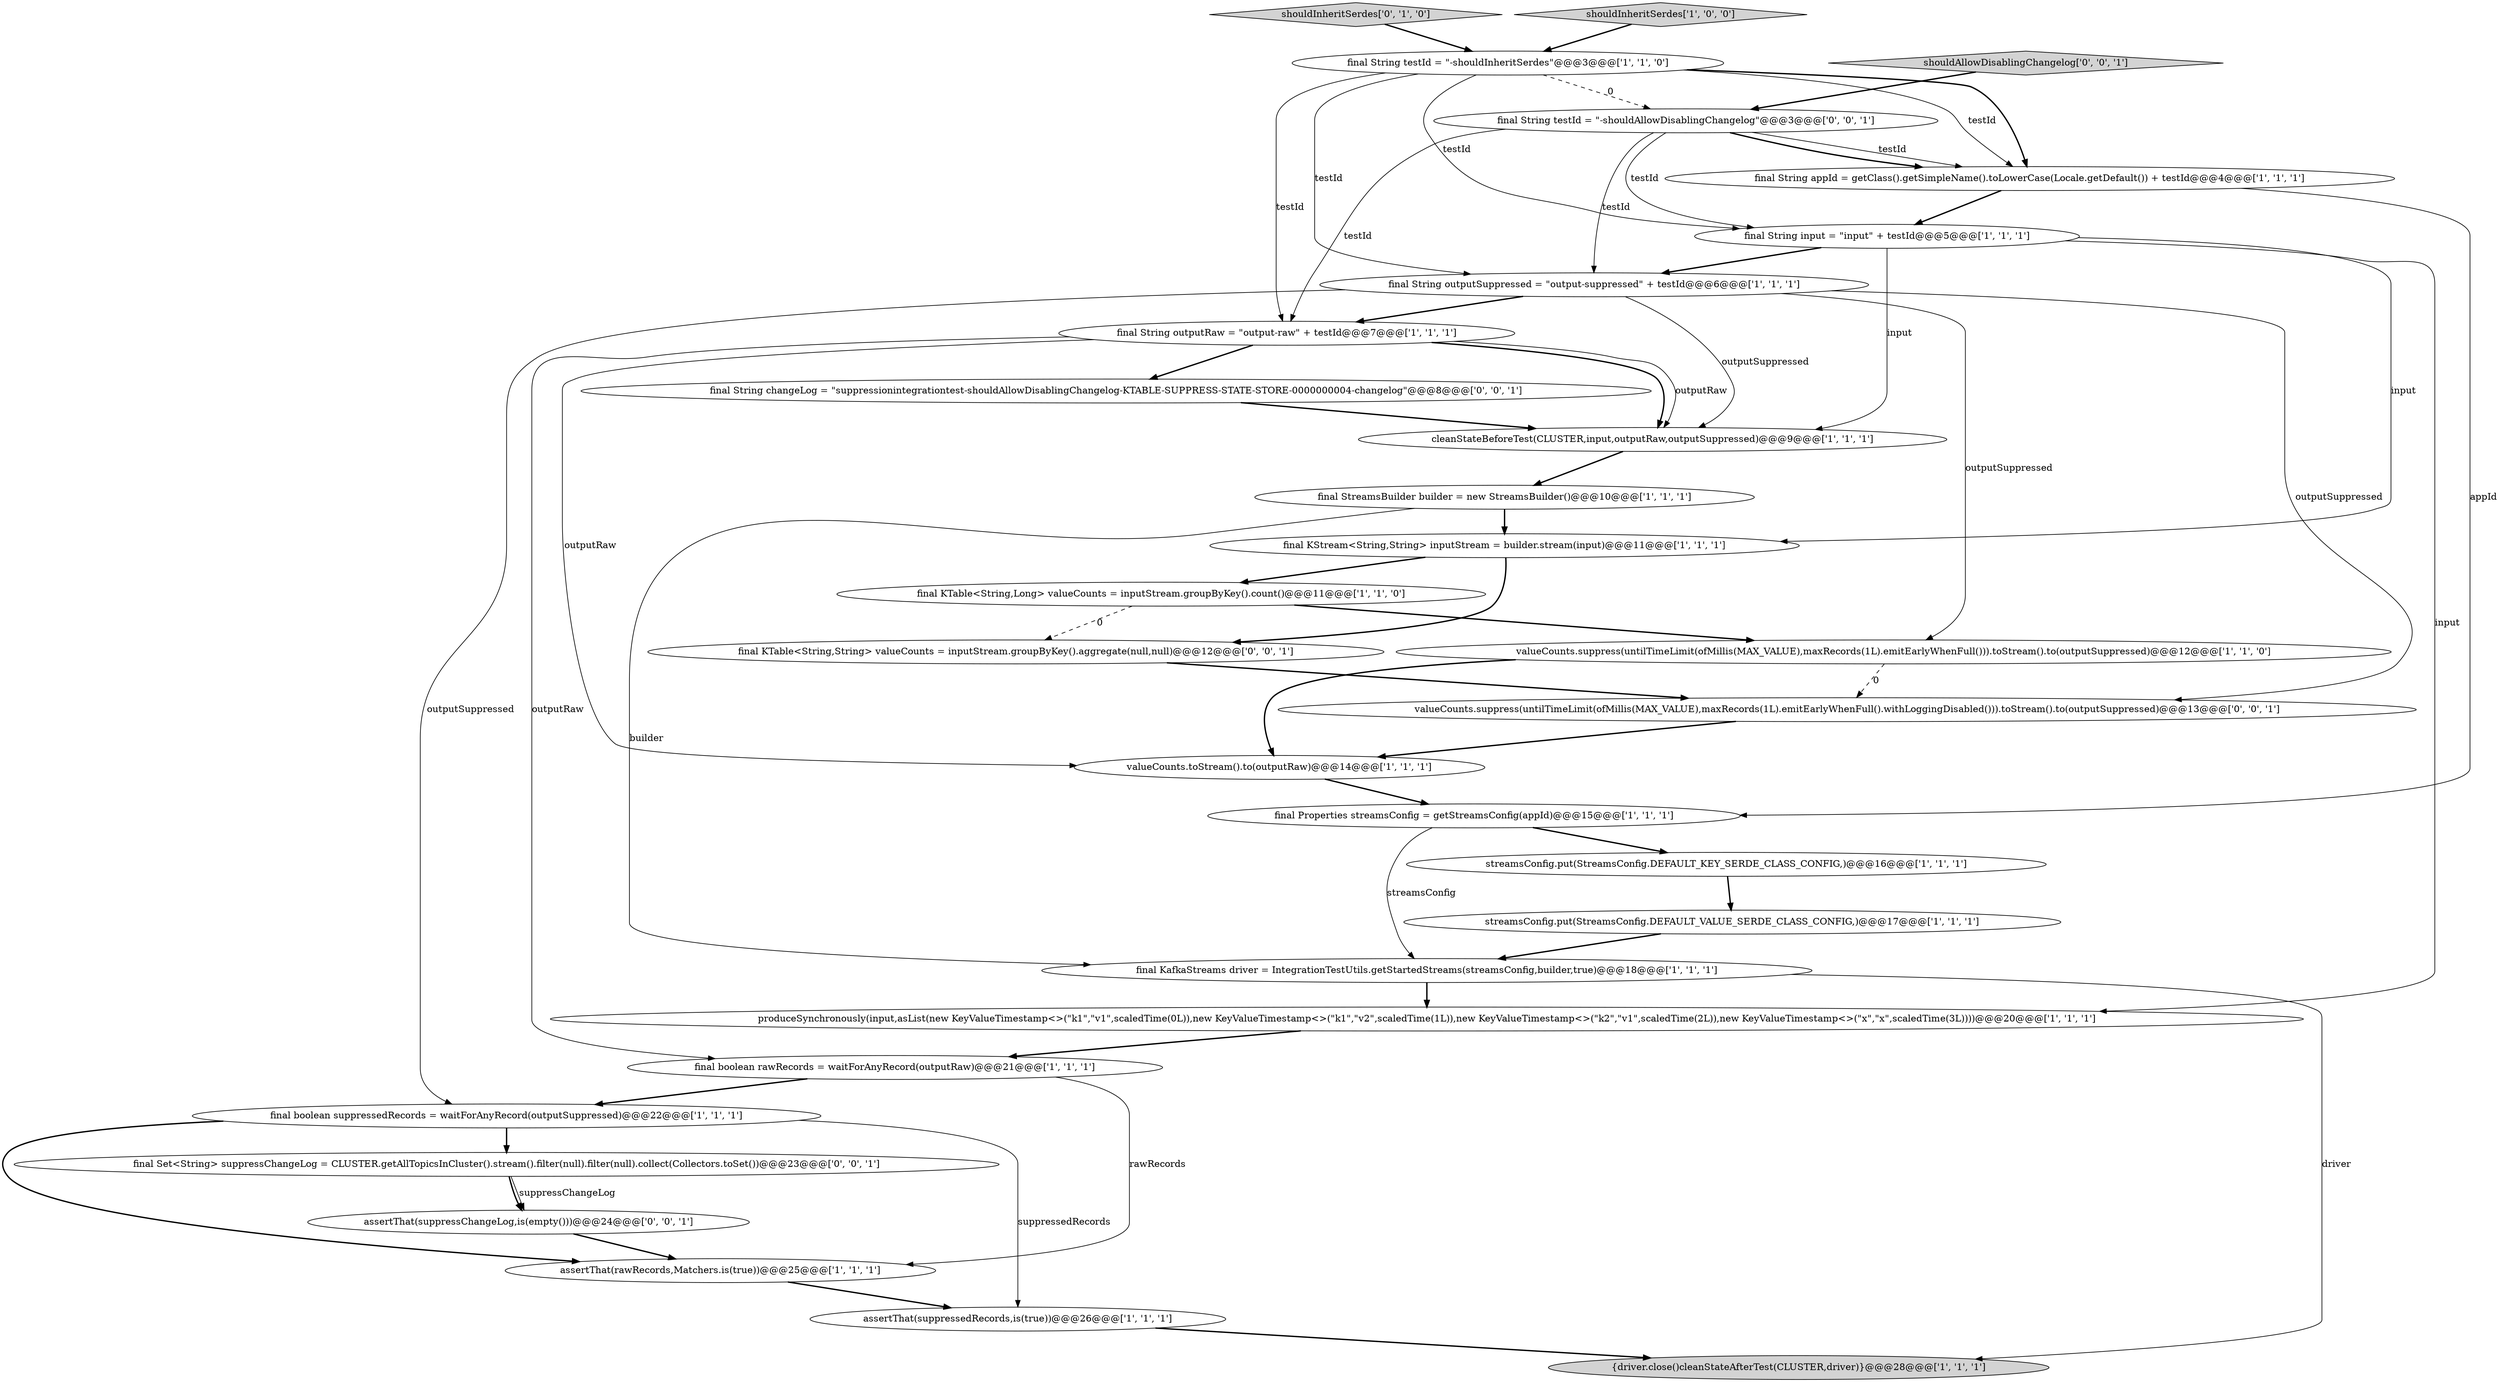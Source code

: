 digraph {
13 [style = filled, label = "produceSynchronously(input,asList(new KeyValueTimestamp<>(\"k1\",\"v1\",scaledTime(0L)),new KeyValueTimestamp<>(\"k1\",\"v2\",scaledTime(1L)),new KeyValueTimestamp<>(\"k2\",\"v1\",scaledTime(2L)),new KeyValueTimestamp<>(\"x\",\"x\",scaledTime(3L))))@@@20@@@['1', '1', '1']", fillcolor = white, shape = ellipse image = "AAA0AAABBB1BBB"];
18 [style = filled, label = "final Properties streamsConfig = getStreamsConfig(appId)@@@15@@@['1', '1', '1']", fillcolor = white, shape = ellipse image = "AAA0AAABBB1BBB"];
23 [style = filled, label = "final Set<String> suppressChangeLog = CLUSTER.getAllTopicsInCluster().stream().filter(null).filter(null).collect(Collectors.toSet())@@@23@@@['0', '0', '1']", fillcolor = white, shape = ellipse image = "AAA0AAABBB3BBB"];
20 [style = filled, label = "final KStream<String,String> inputStream = builder.stream(input)@@@11@@@['1', '1', '1']", fillcolor = white, shape = ellipse image = "AAA0AAABBB1BBB"];
15 [style = filled, label = "final StreamsBuilder builder = new StreamsBuilder()@@@10@@@['1', '1', '1']", fillcolor = white, shape = ellipse image = "AAA0AAABBB1BBB"];
0 [style = filled, label = "final KafkaStreams driver = IntegrationTestUtils.getStartedStreams(streamsConfig,builder,true)@@@18@@@['1', '1', '1']", fillcolor = white, shape = ellipse image = "AAA0AAABBB1BBB"];
8 [style = filled, label = "final KTable<String,Long> valueCounts = inputStream.groupByKey().count()@@@11@@@['1', '1', '0']", fillcolor = white, shape = ellipse image = "AAA0AAABBB1BBB"];
17 [style = filled, label = "final String outputRaw = \"output-raw\" + testId@@@7@@@['1', '1', '1']", fillcolor = white, shape = ellipse image = "AAA0AAABBB1BBB"];
22 [style = filled, label = "shouldInheritSerdes['0', '1', '0']", fillcolor = lightgray, shape = diamond image = "AAA0AAABBB2BBB"];
19 [style = filled, label = "shouldInheritSerdes['1', '0', '0']", fillcolor = lightgray, shape = diamond image = "AAA0AAABBB1BBB"];
6 [style = filled, label = "{driver.close()cleanStateAfterTest(CLUSTER,driver)}@@@28@@@['1', '1', '1']", fillcolor = lightgray, shape = ellipse image = "AAA0AAABBB1BBB"];
26 [style = filled, label = "valueCounts.suppress(untilTimeLimit(ofMillis(MAX_VALUE),maxRecords(1L).emitEarlyWhenFull().withLoggingDisabled())).toStream().to(outputSuppressed)@@@13@@@['0', '0', '1']", fillcolor = white, shape = ellipse image = "AAA0AAABBB3BBB"];
11 [style = filled, label = "streamsConfig.put(StreamsConfig.DEFAULT_VALUE_SERDE_CLASS_CONFIG,)@@@17@@@['1', '1', '1']", fillcolor = white, shape = ellipse image = "AAA0AAABBB1BBB"];
14 [style = filled, label = "final String appId = getClass().getSimpleName().toLowerCase(Locale.getDefault()) + testId@@@4@@@['1', '1', '1']", fillcolor = white, shape = ellipse image = "AAA0AAABBB1BBB"];
4 [style = filled, label = "final String testId = \"-shouldInheritSerdes\"@@@3@@@['1', '1', '0']", fillcolor = white, shape = ellipse image = "AAA0AAABBB1BBB"];
2 [style = filled, label = "assertThat(rawRecords,Matchers.is(true))@@@25@@@['1', '1', '1']", fillcolor = white, shape = ellipse image = "AAA0AAABBB1BBB"];
12 [style = filled, label = "cleanStateBeforeTest(CLUSTER,input,outputRaw,outputSuppressed)@@@9@@@['1', '1', '1']", fillcolor = white, shape = ellipse image = "AAA0AAABBB1BBB"];
3 [style = filled, label = "final boolean suppressedRecords = waitForAnyRecord(outputSuppressed)@@@22@@@['1', '1', '1']", fillcolor = white, shape = ellipse image = "AAA0AAABBB1BBB"];
10 [style = filled, label = "valueCounts.suppress(untilTimeLimit(ofMillis(MAX_VALUE),maxRecords(1L).emitEarlyWhenFull())).toStream().to(outputSuppressed)@@@12@@@['1', '1', '0']", fillcolor = white, shape = ellipse image = "AAA0AAABBB1BBB"];
29 [style = filled, label = "final String changeLog = \"suppressionintegrationtest-shouldAllowDisablingChangelog-KTABLE-SUPPRESS-STATE-STORE-0000000004-changelog\"@@@8@@@['0', '0', '1']", fillcolor = white, shape = ellipse image = "AAA0AAABBB3BBB"];
24 [style = filled, label = "final String testId = \"-shouldAllowDisablingChangelog\"@@@3@@@['0', '0', '1']", fillcolor = white, shape = ellipse image = "AAA0AAABBB3BBB"];
27 [style = filled, label = "assertThat(suppressChangeLog,is(empty()))@@@24@@@['0', '0', '1']", fillcolor = white, shape = ellipse image = "AAA0AAABBB3BBB"];
28 [style = filled, label = "shouldAllowDisablingChangelog['0', '0', '1']", fillcolor = lightgray, shape = diamond image = "AAA0AAABBB3BBB"];
1 [style = filled, label = "valueCounts.toStream().to(outputRaw)@@@14@@@['1', '1', '1']", fillcolor = white, shape = ellipse image = "AAA0AAABBB1BBB"];
16 [style = filled, label = "final boolean rawRecords = waitForAnyRecord(outputRaw)@@@21@@@['1', '1', '1']", fillcolor = white, shape = ellipse image = "AAA0AAABBB1BBB"];
21 [style = filled, label = "assertThat(suppressedRecords,is(true))@@@26@@@['1', '1', '1']", fillcolor = white, shape = ellipse image = "AAA0AAABBB1BBB"];
25 [style = filled, label = "final KTable<String,String> valueCounts = inputStream.groupByKey().aggregate(null,null)@@@12@@@['0', '0', '1']", fillcolor = white, shape = ellipse image = "AAA0AAABBB3BBB"];
7 [style = filled, label = "final String input = \"input\" + testId@@@5@@@['1', '1', '1']", fillcolor = white, shape = ellipse image = "AAA0AAABBB1BBB"];
5 [style = filled, label = "streamsConfig.put(StreamsConfig.DEFAULT_KEY_SERDE_CLASS_CONFIG,)@@@16@@@['1', '1', '1']", fillcolor = white, shape = ellipse image = "AAA0AAABBB1BBB"];
9 [style = filled, label = "final String outputSuppressed = \"output-suppressed\" + testId@@@6@@@['1', '1', '1']", fillcolor = white, shape = ellipse image = "AAA0AAABBB1BBB"];
16->3 [style = bold, label=""];
14->18 [style = solid, label="appId"];
8->10 [style = bold, label=""];
24->14 [style = solid, label="testId"];
4->14 [style = bold, label=""];
0->13 [style = bold, label=""];
23->27 [style = bold, label=""];
21->6 [style = bold, label=""];
26->1 [style = bold, label=""];
7->20 [style = solid, label="input"];
12->15 [style = bold, label=""];
9->17 [style = bold, label=""];
16->2 [style = solid, label="rawRecords"];
1->18 [style = bold, label=""];
9->26 [style = solid, label="outputSuppressed"];
17->16 [style = solid, label="outputRaw"];
0->6 [style = solid, label="driver"];
24->17 [style = solid, label="testId"];
20->25 [style = bold, label=""];
23->27 [style = solid, label="suppressChangeLog"];
4->7 [style = solid, label="testId"];
13->16 [style = bold, label=""];
9->10 [style = solid, label="outputSuppressed"];
14->7 [style = bold, label=""];
22->4 [style = bold, label=""];
24->14 [style = bold, label=""];
7->13 [style = solid, label="input"];
7->9 [style = bold, label=""];
4->9 [style = solid, label="testId"];
3->23 [style = bold, label=""];
20->8 [style = bold, label=""];
17->12 [style = bold, label=""];
11->0 [style = bold, label=""];
29->12 [style = bold, label=""];
10->26 [style = dashed, label="0"];
3->2 [style = bold, label=""];
15->0 [style = solid, label="builder"];
4->17 [style = solid, label="testId"];
24->7 [style = solid, label="testId"];
15->20 [style = bold, label=""];
18->5 [style = bold, label=""];
3->21 [style = solid, label="suppressedRecords"];
9->12 [style = solid, label="outputSuppressed"];
2->21 [style = bold, label=""];
25->26 [style = bold, label=""];
18->0 [style = solid, label="streamsConfig"];
28->24 [style = bold, label=""];
9->3 [style = solid, label="outputSuppressed"];
8->25 [style = dashed, label="0"];
4->14 [style = solid, label="testId"];
17->1 [style = solid, label="outputRaw"];
5->11 [style = bold, label=""];
19->4 [style = bold, label=""];
4->24 [style = dashed, label="0"];
24->9 [style = solid, label="testId"];
10->1 [style = bold, label=""];
17->29 [style = bold, label=""];
27->2 [style = bold, label=""];
17->12 [style = solid, label="outputRaw"];
7->12 [style = solid, label="input"];
}
